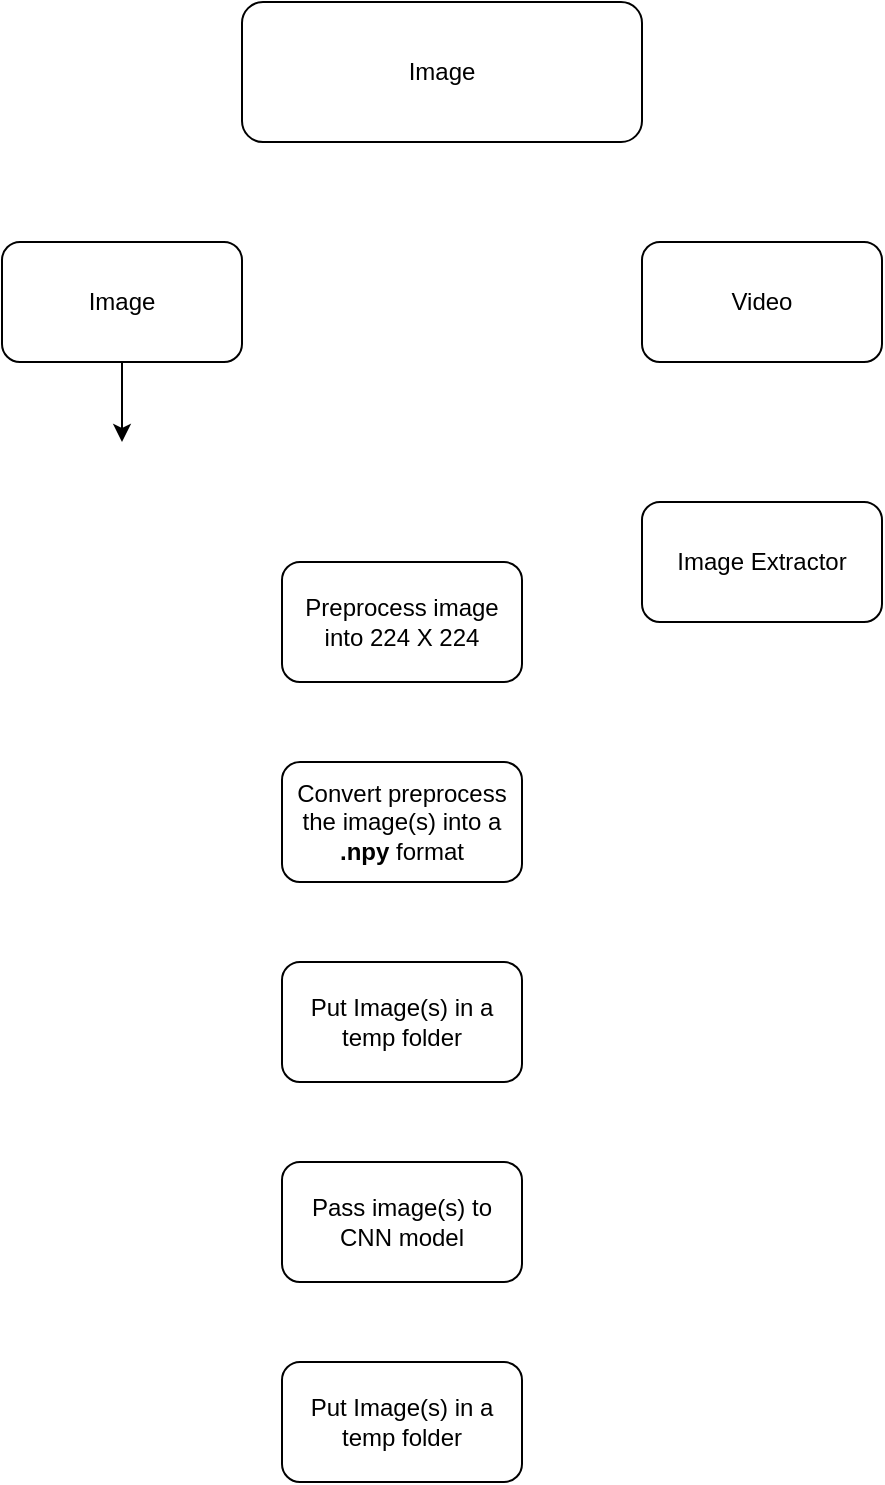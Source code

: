 <mxfile>
    <diagram id="QHSD8qmc7T_bBF5hMmCw" name="Page-1">
        <mxGraphModel dx="712" dy="659" grid="1" gridSize="10" guides="1" tooltips="1" connect="1" arrows="1" fold="1" page="1" pageScale="1" pageWidth="850" pageHeight="1100" math="0" shadow="0">
            <root>
                <mxCell id="0"/>
                <mxCell id="1" parent="0"/>
                <mxCell id="3" value="Video" style="rounded=1;whiteSpace=wrap;html=1;" vertex="1" parent="1">
                    <mxGeometry x="440" y="120" width="120" height="60" as="geometry"/>
                </mxCell>
                <mxCell id="5" value="" style="endArrow=classic;html=1;" edge="1" parent="1" source="2">
                    <mxGeometry width="50" height="50" relative="1" as="geometry">
                        <mxPoint x="179.5" y="140" as="sourcePoint"/>
                        <mxPoint x="180" y="220" as="targetPoint"/>
                    </mxGeometry>
                </mxCell>
                <mxCell id="6" value="Image Extractor" style="rounded=1;whiteSpace=wrap;html=1;" vertex="1" parent="1">
                    <mxGeometry x="440" y="250" width="120" height="60" as="geometry"/>
                </mxCell>
                <mxCell id="7" value="Preprocess image into 224 X 224" style="rounded=1;whiteSpace=wrap;html=1;" vertex="1" parent="1">
                    <mxGeometry x="260" y="280" width="120" height="60" as="geometry"/>
                </mxCell>
                <mxCell id="8" value="Put Image(s) in a temp folder" style="rounded=1;whiteSpace=wrap;html=1;" vertex="1" parent="1">
                    <mxGeometry x="260" y="480" width="120" height="60" as="geometry"/>
                </mxCell>
                <mxCell id="9" value="Convert preprocess the image(s) into a &lt;b&gt;.npy&lt;/b&gt; format" style="rounded=1;whiteSpace=wrap;html=1;" vertex="1" parent="1">
                    <mxGeometry x="260" y="380" width="120" height="60" as="geometry"/>
                </mxCell>
                <mxCell id="10" value="Pass image(s) to CNN model" style="rounded=1;whiteSpace=wrap;html=1;" vertex="1" parent="1">
                    <mxGeometry x="260" y="580" width="120" height="60" as="geometry"/>
                </mxCell>
                <mxCell id="11" value="Put Image(s) in a temp folder" style="rounded=1;whiteSpace=wrap;html=1;" vertex="1" parent="1">
                    <mxGeometry x="260" y="680" width="120" height="60" as="geometry"/>
                </mxCell>
                <mxCell id="12" value="Image" style="rounded=1;whiteSpace=wrap;html=1;" vertex="1" parent="1">
                    <mxGeometry x="240" width="200" height="70" as="geometry"/>
                </mxCell>
                <mxCell id="13" value="" style="endArrow=classic;html=1;" edge="1" parent="1" target="2">
                    <mxGeometry width="50" height="50" relative="1" as="geometry">
                        <mxPoint x="179.5" y="140" as="sourcePoint"/>
                        <mxPoint x="180" y="220" as="targetPoint"/>
                    </mxGeometry>
                </mxCell>
                <mxCell id="2" value="Image" style="rounded=1;whiteSpace=wrap;html=1;" vertex="1" parent="1">
                    <mxGeometry x="120" y="120" width="120" height="60" as="geometry"/>
                </mxCell>
            </root>
        </mxGraphModel>
    </diagram>
</mxfile>